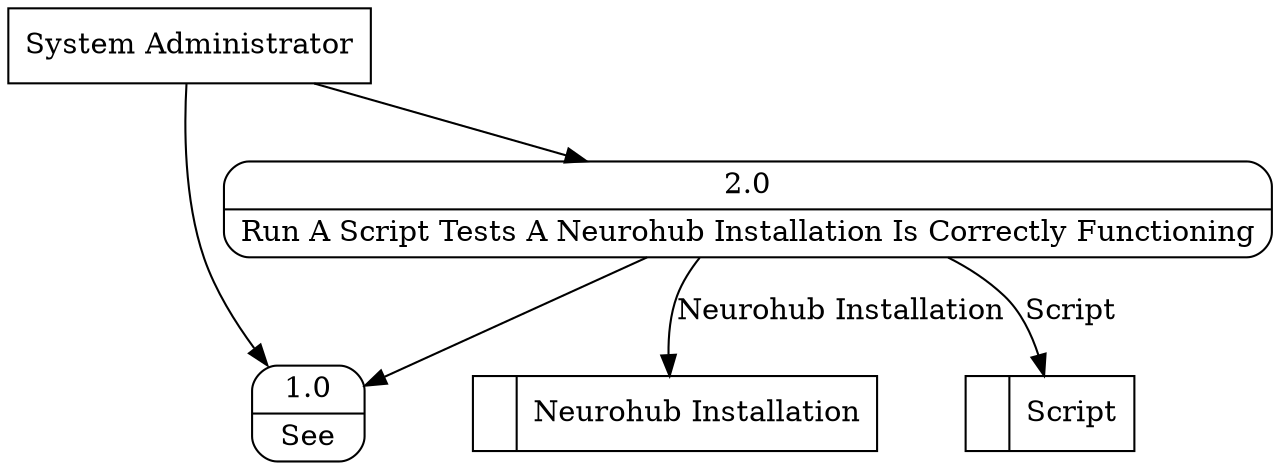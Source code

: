 digraph dfd2{ 
node[shape=record]
200 [label="<f0>  |<f1> Neurohub Installation " ];
201 [label="<f0>  |<f1> Script " ];
202 [label="System Administrator" shape=box];
203 [label="{<f0> 1.0|<f1> See }" shape=Mrecord];
204 [label="{<f0> 2.0|<f1> Run A Script Tests A Neurohub Installation Is Correctly Functioning }" shape=Mrecord];
202 -> 203
202 -> 204
204 -> 203
204 -> 201 [label="Script"]
204 -> 200 [label="Neurohub Installation"]
}